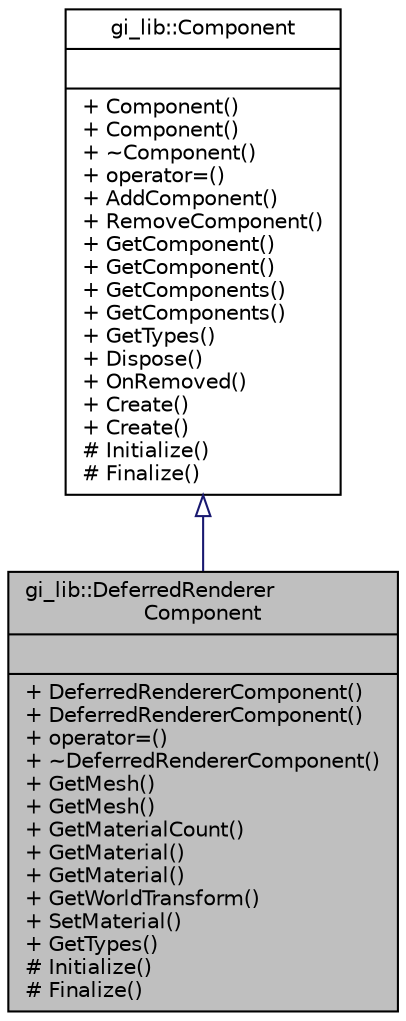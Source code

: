 digraph "gi_lib::DeferredRendererComponent"
{
  edge [fontname="Helvetica",fontsize="10",labelfontname="Helvetica",labelfontsize="10"];
  node [fontname="Helvetica",fontsize="10",shape=record];
  Node1 [label="{gi_lib::DeferredRenderer\lComponent\n||+ DeferredRendererComponent()\l+ DeferredRendererComponent()\l+ operator=()\l+ ~DeferredRendererComponent()\l+ GetMesh()\l+ GetMesh()\l+ GetMaterialCount()\l+ GetMaterial()\l+ GetMaterial()\l+ GetWorldTransform()\l+ SetMaterial()\l+ GetTypes()\l# Initialize()\l# Finalize()\l}",height=0.2,width=0.4,color="black", fillcolor="grey75", style="filled", fontcolor="black"];
  Node2 -> Node1 [dir="back",color="midnightblue",fontsize="10",style="solid",arrowtail="onormal",fontname="Helvetica"];
  Node2 [label="{gi_lib::Component\n||+ Component()\l+ Component()\l+ ~Component()\l+ operator=()\l+ AddComponent()\l+ RemoveComponent()\l+ GetComponent()\l+ GetComponent()\l+ GetComponents()\l+ GetComponents()\l+ GetTypes()\l+ Dispose()\l+ OnRemoved()\l+ Create()\l+ Create()\l# Initialize()\l# Finalize()\l}",height=0.2,width=0.4,color="black", fillcolor="white", style="filled",URL="$classgi__lib_1_1_component.html",tooltip="Represents a component of a component-based entity. A component-based entity is an abstract object wh..."];
}
